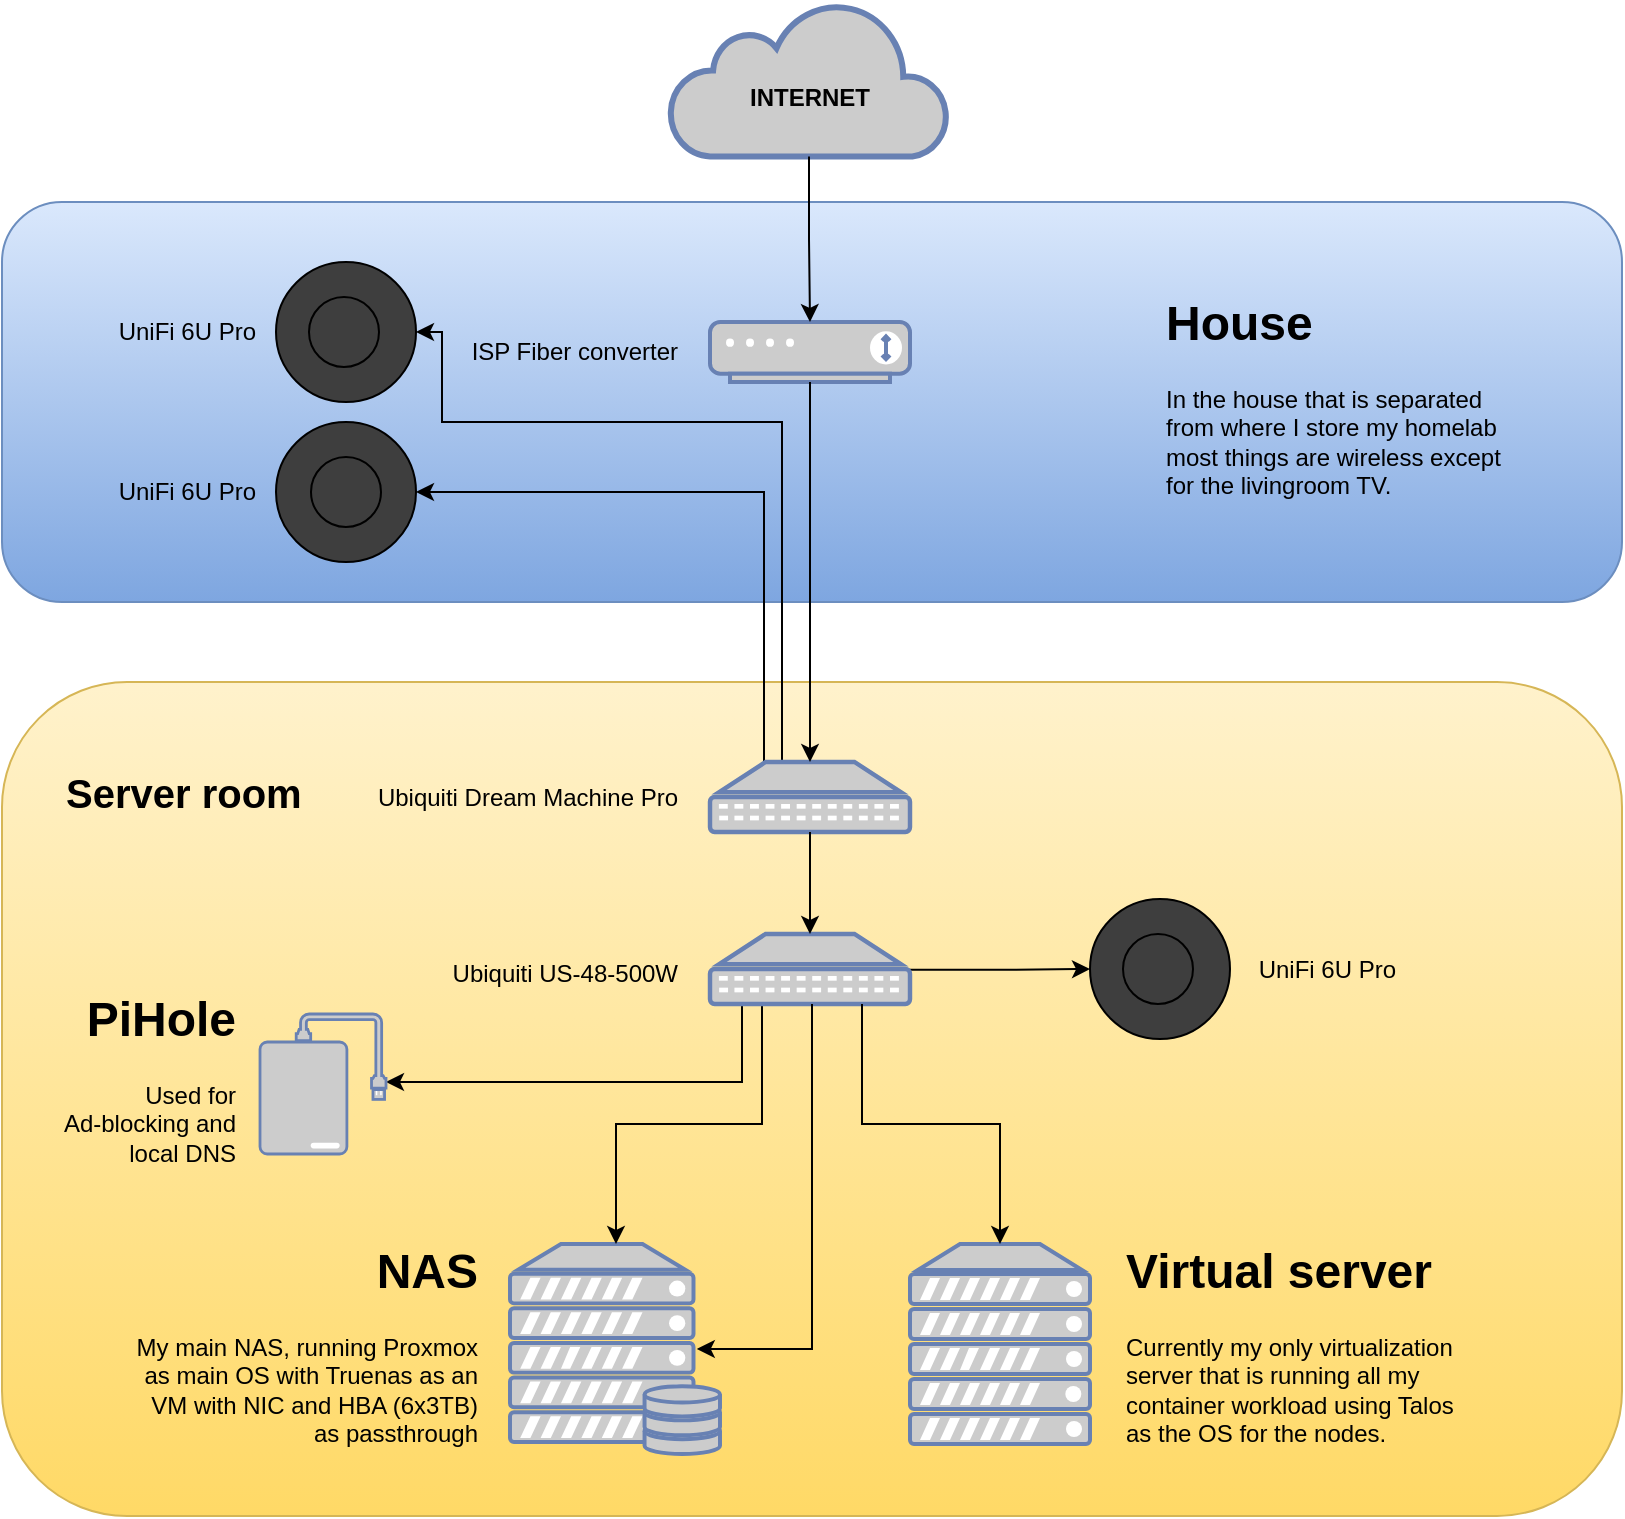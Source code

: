<mxfile version="26.0.10">
  <diagram id="a45cf8ec-cd66-6f27-3ac3-be6e809c9e4a" name="Page-1">
    <mxGraphModel dx="1430" dy="777" grid="1" gridSize="10" guides="1" tooltips="1" connect="1" arrows="1" fold="1" page="1" pageScale="1" pageWidth="827" pageHeight="1169" background="none" math="0" shadow="0">
      <root>
        <mxCell id="0" />
        <mxCell id="1" parent="0" />
        <mxCell id="TuxLxeWIW4WAgvlG5Ec_-211" value="" style="rounded=1;whiteSpace=wrap;html=1;fillColor=#dae8fc;gradientColor=#7ea6e0;strokeColor=#6c8ebf;" vertex="1" parent="1">
          <mxGeometry x="10" y="210" width="810" height="200" as="geometry" />
        </mxCell>
        <mxCell id="TuxLxeWIW4WAgvlG5Ec_-209" value="" style="rounded=1;whiteSpace=wrap;html=1;fillColor=#fff2cc;gradientColor=#ffd966;strokeColor=#d6b656;" vertex="1" parent="1">
          <mxGeometry x="10" y="450" width="810" height="417" as="geometry" />
        </mxCell>
        <mxCell id="TuxLxeWIW4WAgvlG5Ec_-184" value="" style="fontColor=#0066CC;verticalAlign=top;verticalLabelPosition=bottom;labelPosition=center;align=center;html=1;outlineConnect=0;fillColor=#CCCCCC;strokeColor=#6881B3;gradientColor=none;gradientDirection=north;strokeWidth=2;shape=mxgraph.networks.server;" vertex="1" parent="1">
          <mxGeometry x="464" y="731" width="90" height="100" as="geometry" />
        </mxCell>
        <mxCell id="TuxLxeWIW4WAgvlG5Ec_-185" value="" style="fontColor=#0066CC;verticalAlign=top;verticalLabelPosition=bottom;labelPosition=center;align=center;html=1;outlineConnect=0;fillColor=#CCCCCC;strokeColor=#6881B3;gradientColor=none;gradientDirection=north;strokeWidth=2;shape=mxgraph.networks.server_storage;" vertex="1" parent="1">
          <mxGeometry x="264" y="731" width="105" height="105" as="geometry" />
        </mxCell>
        <mxCell id="TuxLxeWIW4WAgvlG5Ec_-191" style="edgeStyle=orthogonalEdgeStyle;rounded=0;orthogonalLoop=1;jettySize=auto;html=1;exitX=0.5;exitY=1;exitDx=0;exitDy=0;exitPerimeter=0;" edge="1" parent="1" source="TuxLxeWIW4WAgvlG5Ec_-188" target="TuxLxeWIW4WAgvlG5Ec_-185">
          <mxGeometry relative="1" as="geometry">
            <Array as="points">
              <mxPoint x="390" y="611" />
              <mxPoint x="390" y="671" />
              <mxPoint x="317" y="671" />
            </Array>
          </mxGeometry>
        </mxCell>
        <mxCell id="TuxLxeWIW4WAgvlG5Ec_-215" style="edgeStyle=orthogonalEdgeStyle;rounded=0;orthogonalLoop=1;jettySize=auto;html=1;exitX=0.02;exitY=0.98;exitDx=0;exitDy=0;exitPerimeter=0;" edge="1" parent="1" source="TuxLxeWIW4WAgvlG5Ec_-188" target="TuxLxeWIW4WAgvlG5Ec_-213">
          <mxGeometry relative="1" as="geometry">
            <Array as="points">
              <mxPoint x="380" y="610" />
              <mxPoint x="380" y="650" />
            </Array>
          </mxGeometry>
        </mxCell>
        <mxCell id="TuxLxeWIW4WAgvlG5Ec_-239" style="edgeStyle=orthogonalEdgeStyle;rounded=0;orthogonalLoop=1;jettySize=auto;html=1;exitX=0.98;exitY=0.51;exitDx=0;exitDy=0;exitPerimeter=0;entryX=0;entryY=0.5;entryDx=0;entryDy=0;" edge="1" parent="1" source="TuxLxeWIW4WAgvlG5Ec_-188" target="TuxLxeWIW4WAgvlG5Ec_-236">
          <mxGeometry relative="1" as="geometry" />
        </mxCell>
        <mxCell id="TuxLxeWIW4WAgvlG5Ec_-188" value="" style="fontColor=#0066CC;verticalAlign=top;verticalLabelPosition=bottom;labelPosition=center;align=center;html=1;outlineConnect=0;fillColor=#CCCCCC;strokeColor=#6881B3;gradientColor=none;gradientDirection=north;strokeWidth=2;shape=mxgraph.networks.patch_panel;" vertex="1" parent="1">
          <mxGeometry x="364" y="576" width="100" height="35" as="geometry" />
        </mxCell>
        <mxCell id="TuxLxeWIW4WAgvlG5Ec_-192" style="edgeStyle=orthogonalEdgeStyle;rounded=0;orthogonalLoop=1;jettySize=auto;html=1;entryX=0.5;entryY=0;entryDx=0;entryDy=0;entryPerimeter=0;" edge="1" parent="1" source="TuxLxeWIW4WAgvlG5Ec_-188" target="TuxLxeWIW4WAgvlG5Ec_-184">
          <mxGeometry relative="1" as="geometry">
            <Array as="points">
              <mxPoint x="440" y="671" />
              <mxPoint x="509" y="671" />
            </Array>
          </mxGeometry>
        </mxCell>
        <mxCell id="TuxLxeWIW4WAgvlG5Ec_-200" value="Ubiquiti US-48-500W" style="text;html=1;align=right;verticalAlign=middle;whiteSpace=wrap;rounded=0;" vertex="1" parent="1">
          <mxGeometry x="230" y="581" width="120" height="30" as="geometry" />
        </mxCell>
        <mxCell id="TuxLxeWIW4WAgvlG5Ec_-201" value="&lt;h1 style=&quot;margin-top: 0px;&quot;&gt;NAS&lt;/h1&gt;&lt;p&gt;My main NAS, running Proxmox as main OS with Truenas as an VM with NIC and HBA (6x3TB) as passthrough&lt;/p&gt;" style="text;html=1;whiteSpace=wrap;overflow=hidden;rounded=0;align=right;" vertex="1" parent="1">
          <mxGeometry x="70" y="723.5" width="180" height="120" as="geometry" />
        </mxCell>
        <mxCell id="TuxLxeWIW4WAgvlG5Ec_-202" value="&lt;h1 style=&quot;margin-top: 0px;&quot;&gt;Virtual server&lt;/h1&gt;&lt;p&gt;Currently my only virtualization server that is running all my container workload using Talos as the OS for the nodes.&lt;/p&gt;" style="text;html=1;whiteSpace=wrap;overflow=hidden;rounded=0;align=left;" vertex="1" parent="1">
          <mxGeometry x="570" y="723.5" width="180" height="120" as="geometry" />
        </mxCell>
        <mxCell id="TuxLxeWIW4WAgvlG5Ec_-204" value="" style="fontColor=#0066CC;verticalAlign=top;verticalLabelPosition=bottom;labelPosition=center;align=center;html=1;outlineConnect=0;fillColor=#CCCCCC;strokeColor=#6881B3;gradientColor=none;gradientDirection=north;strokeWidth=2;shape=mxgraph.networks.modem;" vertex="1" parent="1">
          <mxGeometry x="364" y="270" width="100" height="30" as="geometry" />
        </mxCell>
        <mxCell id="TuxLxeWIW4WAgvlG5Ec_-205" value="" style="group" vertex="1" connectable="0" parent="1">
          <mxGeometry x="344" y="110" width="139" height="77.22" as="geometry" />
        </mxCell>
        <mxCell id="TuxLxeWIW4WAgvlG5Ec_-183" value="" style="html=1;outlineConnect=0;fillColor=#CCCCCC;strokeColor=#6881B3;gradientColor=none;gradientDirection=north;strokeWidth=2;shape=mxgraph.networks.cloud;fontColor=#ffffff;" vertex="1" parent="TuxLxeWIW4WAgvlG5Ec_-205">
          <mxGeometry width="139" height="77.22" as="geometry" />
        </mxCell>
        <mxCell id="TuxLxeWIW4WAgvlG5Ec_-197" value="INTERNET" style="text;html=1;align=center;verticalAlign=middle;whiteSpace=wrap;rounded=0;fillColor=none;fontStyle=1" vertex="1" parent="TuxLxeWIW4WAgvlG5Ec_-205">
          <mxGeometry x="40" y="33.22" width="60" height="30" as="geometry" />
        </mxCell>
        <mxCell id="TuxLxeWIW4WAgvlG5Ec_-206" style="edgeStyle=orthogonalEdgeStyle;rounded=0;orthogonalLoop=1;jettySize=auto;html=1;exitX=0.5;exitY=1;exitDx=0;exitDy=0;exitPerimeter=0;" edge="1" parent="1" source="TuxLxeWIW4WAgvlG5Ec_-183" target="TuxLxeWIW4WAgvlG5Ec_-204">
          <mxGeometry relative="1" as="geometry" />
        </mxCell>
        <mxCell id="TuxLxeWIW4WAgvlG5Ec_-208" value="ISP Fiber converter" style="text;html=1;align=right;verticalAlign=middle;whiteSpace=wrap;rounded=0;" vertex="1" parent="1">
          <mxGeometry x="240" y="270" width="110" height="30" as="geometry" />
        </mxCell>
        <mxCell id="TuxLxeWIW4WAgvlG5Ec_-210" value="Server room" style="text;html=1;align=left;verticalAlign=middle;whiteSpace=wrap;rounded=0;fontStyle=1;fontSize=20;" vertex="1" parent="1">
          <mxGeometry x="40" y="490" width="130" height="30" as="geometry" />
        </mxCell>
        <mxCell id="TuxLxeWIW4WAgvlG5Ec_-213" value="" style="fontColor=#0066CC;verticalAlign=top;verticalLabelPosition=bottom;labelPosition=center;align=center;html=1;outlineConnect=0;fillColor=#CCCCCC;strokeColor=#6881B3;gradientColor=none;gradientDirection=north;strokeWidth=2;shape=mxgraph.networks.external_storage;" vertex="1" parent="1">
          <mxGeometry x="139" y="616" width="63" height="70" as="geometry" />
        </mxCell>
        <mxCell id="TuxLxeWIW4WAgvlG5Ec_-217" value="&lt;h1 style=&quot;margin-top: 0px;&quot;&gt;PiHole&lt;/h1&gt;&lt;div&gt;Used for&lt;/div&gt;&lt;div&gt;Ad-blocking and local DNS&lt;/div&gt;" style="text;html=1;whiteSpace=wrap;overflow=hidden;rounded=0;align=right;" vertex="1" parent="1">
          <mxGeometry x="30" y="598" width="99" height="120" as="geometry" />
        </mxCell>
        <mxCell id="TuxLxeWIW4WAgvlG5Ec_-218" value="&lt;h1 style=&quot;margin-top: 0px;&quot;&gt;House&lt;/h1&gt;&lt;p&gt;In the house that is separated from where I store my homelab most things are wireless except for the livingroom TV.&lt;/p&gt;" style="text;html=1;whiteSpace=wrap;overflow=hidden;rounded=0;" vertex="1" parent="1">
          <mxGeometry x="590" y="250" width="180" height="120" as="geometry" />
        </mxCell>
        <mxCell id="TuxLxeWIW4WAgvlG5Ec_-230" style="edgeStyle=orthogonalEdgeStyle;rounded=0;orthogonalLoop=1;jettySize=auto;html=1;exitX=0.27;exitY=0;exitDx=0;exitDy=0;exitPerimeter=0;entryX=1;entryY=0.5;entryDx=0;entryDy=0;" edge="1" parent="1" source="TuxLxeWIW4WAgvlG5Ec_-219" target="TuxLxeWIW4WAgvlG5Ec_-227">
          <mxGeometry relative="1" as="geometry" />
        </mxCell>
        <mxCell id="TuxLxeWIW4WAgvlG5Ec_-231" style="edgeStyle=orthogonalEdgeStyle;rounded=0;orthogonalLoop=1;jettySize=auto;html=1;exitX=0.27;exitY=0;exitDx=0;exitDy=0;exitPerimeter=0;entryX=1;entryY=0.5;entryDx=0;entryDy=0;" edge="1" parent="1" source="TuxLxeWIW4WAgvlG5Ec_-219" target="TuxLxeWIW4WAgvlG5Ec_-223">
          <mxGeometry relative="1" as="geometry">
            <Array as="points">
              <mxPoint x="400" y="490" />
              <mxPoint x="400" y="320" />
              <mxPoint x="230" y="320" />
              <mxPoint x="230" y="275" />
            </Array>
          </mxGeometry>
        </mxCell>
        <mxCell id="TuxLxeWIW4WAgvlG5Ec_-219" value="" style="fontColor=#0066CC;verticalAlign=top;verticalLabelPosition=bottom;labelPosition=center;align=center;html=1;outlineConnect=0;fillColor=#CCCCCC;strokeColor=#6881B3;gradientColor=none;gradientDirection=north;strokeWidth=2;shape=mxgraph.networks.patch_panel;" vertex="1" parent="1">
          <mxGeometry x="364" y="490" width="100" height="35" as="geometry" />
        </mxCell>
        <mxCell id="TuxLxeWIW4WAgvlG5Ec_-220" value="Ubiquiti Dream Machine Pro" style="text;html=1;align=right;verticalAlign=middle;whiteSpace=wrap;rounded=0;" vertex="1" parent="1">
          <mxGeometry x="180" y="492.5" width="170" height="30" as="geometry" />
        </mxCell>
        <mxCell id="TuxLxeWIW4WAgvlG5Ec_-221" style="edgeStyle=orthogonalEdgeStyle;rounded=0;orthogonalLoop=1;jettySize=auto;html=1;exitX=0.5;exitY=1;exitDx=0;exitDy=0;exitPerimeter=0;entryX=0.5;entryY=0;entryDx=0;entryDy=0;entryPerimeter=0;" edge="1" parent="1" source="TuxLxeWIW4WAgvlG5Ec_-219" target="TuxLxeWIW4WAgvlG5Ec_-188">
          <mxGeometry relative="1" as="geometry" />
        </mxCell>
        <mxCell id="TuxLxeWIW4WAgvlG5Ec_-222" style="edgeStyle=orthogonalEdgeStyle;rounded=0;orthogonalLoop=1;jettySize=auto;html=1;entryX=0.5;entryY=0;entryDx=0;entryDy=0;entryPerimeter=0;" edge="1" parent="1" source="TuxLxeWIW4WAgvlG5Ec_-204" target="TuxLxeWIW4WAgvlG5Ec_-219">
          <mxGeometry relative="1" as="geometry" />
        </mxCell>
        <mxCell id="TuxLxeWIW4WAgvlG5Ec_-226" value="" style="group;movable=1;resizable=1;rotatable=1;deletable=1;editable=1;locked=0;connectable=1;" vertex="1" connectable="0" parent="1">
          <mxGeometry x="147" y="320" width="70" height="70" as="geometry" />
        </mxCell>
        <mxCell id="TuxLxeWIW4WAgvlG5Ec_-227" value="" style="ellipse;whiteSpace=wrap;html=1;aspect=fixed;fillColor=light-dark(#3E3E3E,#3E3E3E);strokeColor=light-dark(#000000,#6B81AC);movable=1;resizable=1;rotatable=1;deletable=1;editable=1;locked=0;connectable=1;" vertex="1" parent="TuxLxeWIW4WAgvlG5Ec_-226">
          <mxGeometry width="70" height="70" as="geometry" />
        </mxCell>
        <mxCell id="TuxLxeWIW4WAgvlG5Ec_-228" value="" style="ellipse;whiteSpace=wrap;html=1;aspect=fixed;fillColor=light-dark(#3E3E3E,#3E3E3E);strokeColor=light-dark(#000000,#6B81AC);movable=1;resizable=1;rotatable=1;deletable=1;editable=1;locked=0;connectable=1;" vertex="1" parent="TuxLxeWIW4WAgvlG5Ec_-226">
          <mxGeometry x="17.5" y="17.5" width="35" height="35" as="geometry" />
        </mxCell>
        <mxCell id="TuxLxeWIW4WAgvlG5Ec_-232" value="UniFi 6U Pro" style="text;html=1;align=right;verticalAlign=middle;whiteSpace=wrap;rounded=0;" vertex="1" parent="1">
          <mxGeometry x="60" y="340" width="79" height="30" as="geometry" />
        </mxCell>
        <mxCell id="TuxLxeWIW4WAgvlG5Ec_-233" value="" style="group" vertex="1" connectable="0" parent="1">
          <mxGeometry x="147" y="240" width="70" height="70" as="geometry" />
        </mxCell>
        <mxCell id="TuxLxeWIW4WAgvlG5Ec_-223" value="" style="ellipse;whiteSpace=wrap;html=1;aspect=fixed;fillColor=light-dark(#3E3E3E,#3E3E3E);strokeColor=light-dark(#000000,#6B81AC);movable=1;resizable=1;rotatable=1;deletable=1;editable=1;locked=0;connectable=1;" vertex="1" parent="TuxLxeWIW4WAgvlG5Ec_-233">
          <mxGeometry width="70" height="70" as="geometry" />
        </mxCell>
        <mxCell id="TuxLxeWIW4WAgvlG5Ec_-224" value="" style="ellipse;whiteSpace=wrap;html=1;aspect=fixed;fillColor=light-dark(#3E3E3E,#3E3E3E);strokeColor=light-dark(#000000,#6B81AC);movable=1;resizable=1;rotatable=1;deletable=1;editable=1;locked=0;connectable=1;" vertex="1" parent="TuxLxeWIW4WAgvlG5Ec_-233">
          <mxGeometry x="16.5" y="17.5" width="35" height="35" as="geometry" />
        </mxCell>
        <mxCell id="TuxLxeWIW4WAgvlG5Ec_-234" value="UniFi 6U Pro" style="text;html=1;align=right;verticalAlign=middle;whiteSpace=wrap;rounded=0;" vertex="1" parent="1">
          <mxGeometry x="60" y="260" width="79" height="30" as="geometry" />
        </mxCell>
        <mxCell id="TuxLxeWIW4WAgvlG5Ec_-235" value="" style="group" vertex="1" connectable="0" parent="1">
          <mxGeometry x="554" y="558.5" width="70" height="70" as="geometry" />
        </mxCell>
        <mxCell id="TuxLxeWIW4WAgvlG5Ec_-236" value="" style="ellipse;whiteSpace=wrap;html=1;aspect=fixed;fillColor=light-dark(#3E3E3E,#3E3E3E);strokeColor=light-dark(#000000,#6B81AC);movable=1;resizable=1;rotatable=1;deletable=1;editable=1;locked=0;connectable=1;" vertex="1" parent="TuxLxeWIW4WAgvlG5Ec_-235">
          <mxGeometry width="70" height="70" as="geometry" />
        </mxCell>
        <mxCell id="TuxLxeWIW4WAgvlG5Ec_-237" value="" style="ellipse;whiteSpace=wrap;html=1;aspect=fixed;fillColor=light-dark(#3E3E3E,#3E3E3E);strokeColor=light-dark(#000000,#6B81AC);movable=1;resizable=1;rotatable=1;deletable=1;editable=1;locked=0;connectable=1;" vertex="1" parent="TuxLxeWIW4WAgvlG5Ec_-235">
          <mxGeometry x="16.5" y="17.5" width="35" height="35" as="geometry" />
        </mxCell>
        <mxCell id="TuxLxeWIW4WAgvlG5Ec_-238" value="UniFi 6U Pro" style="text;html=1;align=right;verticalAlign=middle;whiteSpace=wrap;rounded=0;" vertex="1" parent="1">
          <mxGeometry x="630" y="578.5" width="79" height="30" as="geometry" />
        </mxCell>
        <mxCell id="TuxLxeWIW4WAgvlG5Ec_-240" style="edgeStyle=orthogonalEdgeStyle;rounded=0;orthogonalLoop=1;jettySize=auto;html=1;exitX=0.5;exitY=1;exitDx=0;exitDy=0;exitPerimeter=0;entryX=0.88;entryY=0.5;entryDx=0;entryDy=0;entryPerimeter=0;" edge="1" parent="1">
          <mxGeometry relative="1" as="geometry">
            <mxPoint x="415" y="611" as="sourcePoint" />
            <mxPoint x="357.4" y="783.5" as="targetPoint" />
            <Array as="points">
              <mxPoint x="415" y="784" />
            </Array>
          </mxGeometry>
        </mxCell>
      </root>
    </mxGraphModel>
  </diagram>
</mxfile>
